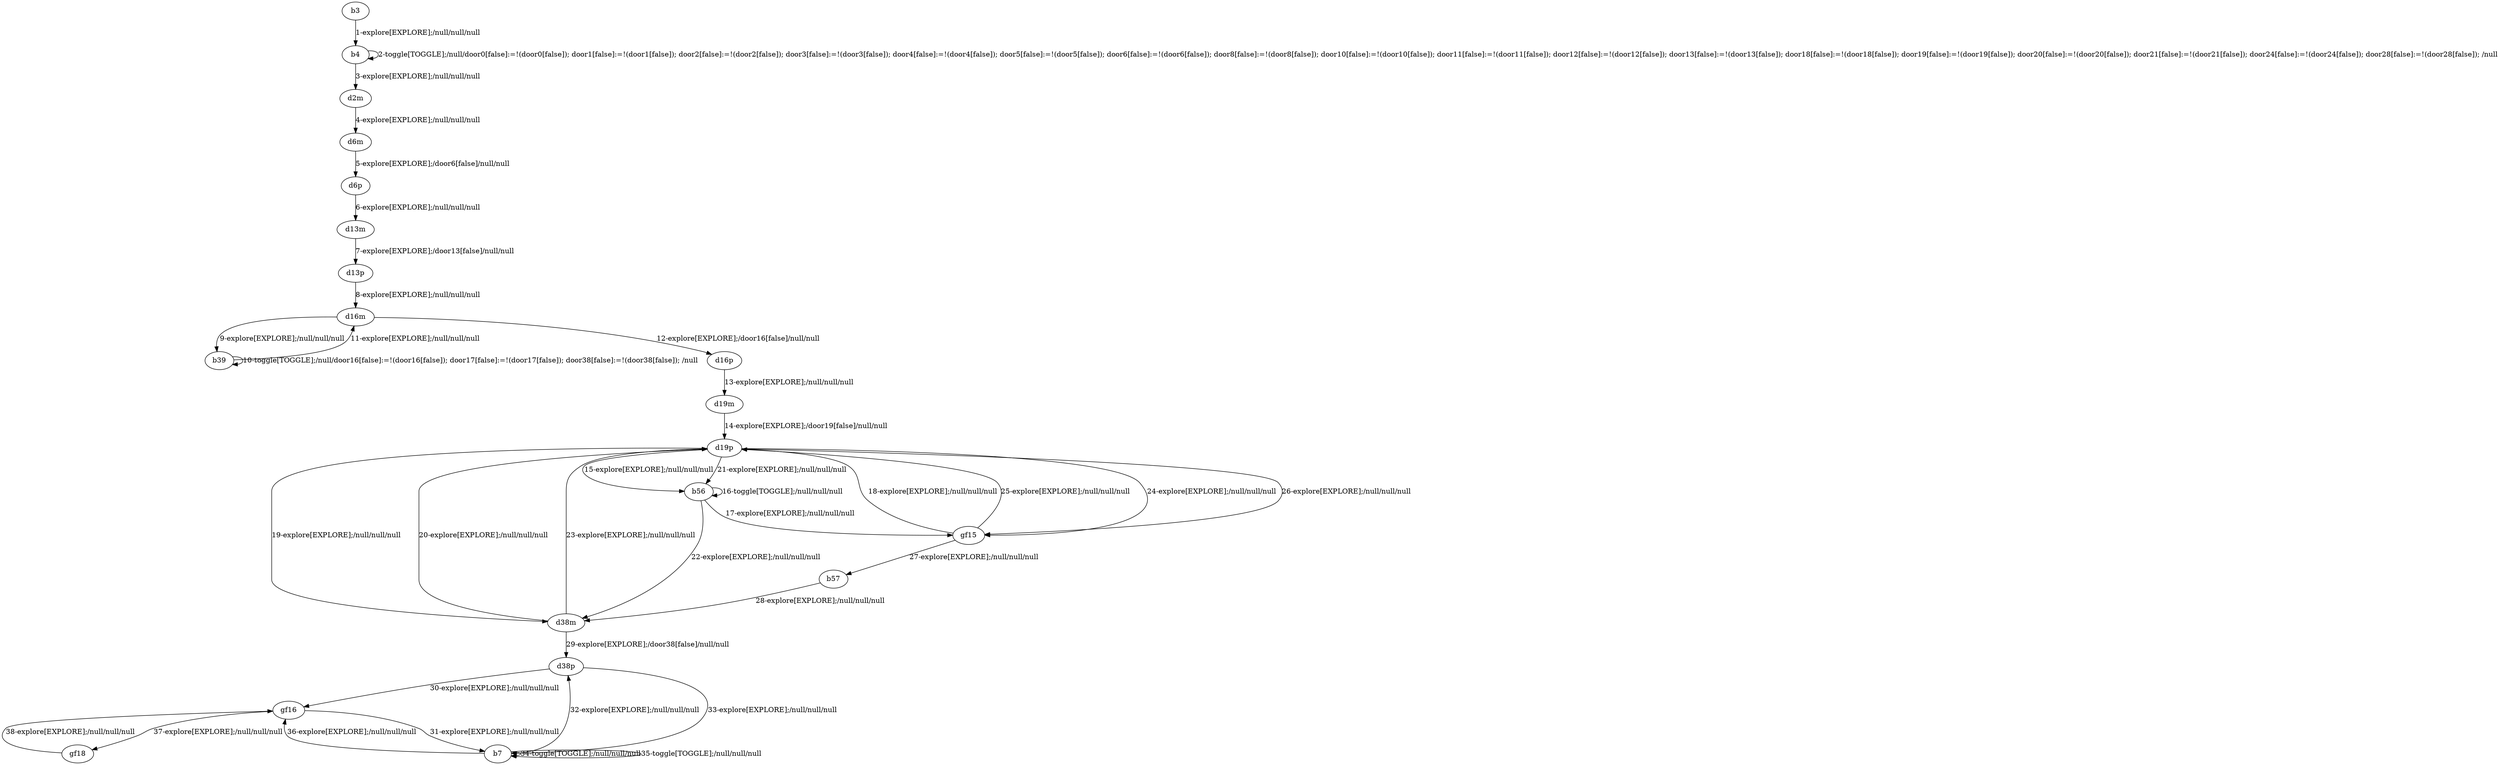# Total number of goals covered by this test: 1
# gf16 --> gf18

digraph g {
"b3" -> "b4" [label = "1-explore[EXPLORE];/null/null/null"];
"b4" -> "b4" [label = "2-toggle[TOGGLE];/null/door0[false]:=!(door0[false]); door1[false]:=!(door1[false]); door2[false]:=!(door2[false]); door3[false]:=!(door3[false]); door4[false]:=!(door4[false]); door5[false]:=!(door5[false]); door6[false]:=!(door6[false]); door8[false]:=!(door8[false]); door10[false]:=!(door10[false]); door11[false]:=!(door11[false]); door12[false]:=!(door12[false]); door13[false]:=!(door13[false]); door18[false]:=!(door18[false]); door19[false]:=!(door19[false]); door20[false]:=!(door20[false]); door21[false]:=!(door21[false]); door24[false]:=!(door24[false]); door28[false]:=!(door28[false]); /null"];
"b4" -> "d2m" [label = "3-explore[EXPLORE];/null/null/null"];
"d2m" -> "d6m" [label = "4-explore[EXPLORE];/null/null/null"];
"d6m" -> "d6p" [label = "5-explore[EXPLORE];/door6[false]/null/null"];
"d6p" -> "d13m" [label = "6-explore[EXPLORE];/null/null/null"];
"d13m" -> "d13p" [label = "7-explore[EXPLORE];/door13[false]/null/null"];
"d13p" -> "d16m" [label = "8-explore[EXPLORE];/null/null/null"];
"d16m" -> "b39" [label = "9-explore[EXPLORE];/null/null/null"];
"b39" -> "b39" [label = "10-toggle[TOGGLE];/null/door16[false]:=!(door16[false]); door17[false]:=!(door17[false]); door38[false]:=!(door38[false]); /null"];
"b39" -> "d16m" [label = "11-explore[EXPLORE];/null/null/null"];
"d16m" -> "d16p" [label = "12-explore[EXPLORE];/door16[false]/null/null"];
"d16p" -> "d19m" [label = "13-explore[EXPLORE];/null/null/null"];
"d19m" -> "d19p" [label = "14-explore[EXPLORE];/door19[false]/null/null"];
"d19p" -> "b56" [label = "15-explore[EXPLORE];/null/null/null"];
"b56" -> "b56" [label = "16-toggle[TOGGLE];/null/null/null"];
"b56" -> "gf15" [label = "17-explore[EXPLORE];/null/null/null"];
"gf15" -> "d19p" [label = "18-explore[EXPLORE];/null/null/null"];
"d19p" -> "d38m" [label = "19-explore[EXPLORE];/null/null/null"];
"d38m" -> "d19p" [label = "20-explore[EXPLORE];/null/null/null"];
"d19p" -> "b56" [label = "21-explore[EXPLORE];/null/null/null"];
"b56" -> "d38m" [label = "22-explore[EXPLORE];/null/null/null"];
"d38m" -> "d19p" [label = "23-explore[EXPLORE];/null/null/null"];
"d19p" -> "gf15" [label = "24-explore[EXPLORE];/null/null/null"];
"gf15" -> "d19p" [label = "25-explore[EXPLORE];/null/null/null"];
"d19p" -> "gf15" [label = "26-explore[EXPLORE];/null/null/null"];
"gf15" -> "b57" [label = "27-explore[EXPLORE];/null/null/null"];
"b57" -> "d38m" [label = "28-explore[EXPLORE];/null/null/null"];
"d38m" -> "d38p" [label = "29-explore[EXPLORE];/door38[false]/null/null"];
"d38p" -> "gf16" [label = "30-explore[EXPLORE];/null/null/null"];
"gf16" -> "b7" [label = "31-explore[EXPLORE];/null/null/null"];
"b7" -> "d38p" [label = "32-explore[EXPLORE];/null/null/null"];
"d38p" -> "b7" [label = "33-explore[EXPLORE];/null/null/null"];
"b7" -> "b7" [label = "34-toggle[TOGGLE];/null/null/null"];
"b7" -> "b7" [label = "35-toggle[TOGGLE];/null/null/null"];
"b7" -> "gf16" [label = "36-explore[EXPLORE];/null/null/null"];
"gf16" -> "gf18" [label = "37-explore[EXPLORE];/null/null/null"];
"gf18" -> "gf16" [label = "38-explore[EXPLORE];/null/null/null"];
}